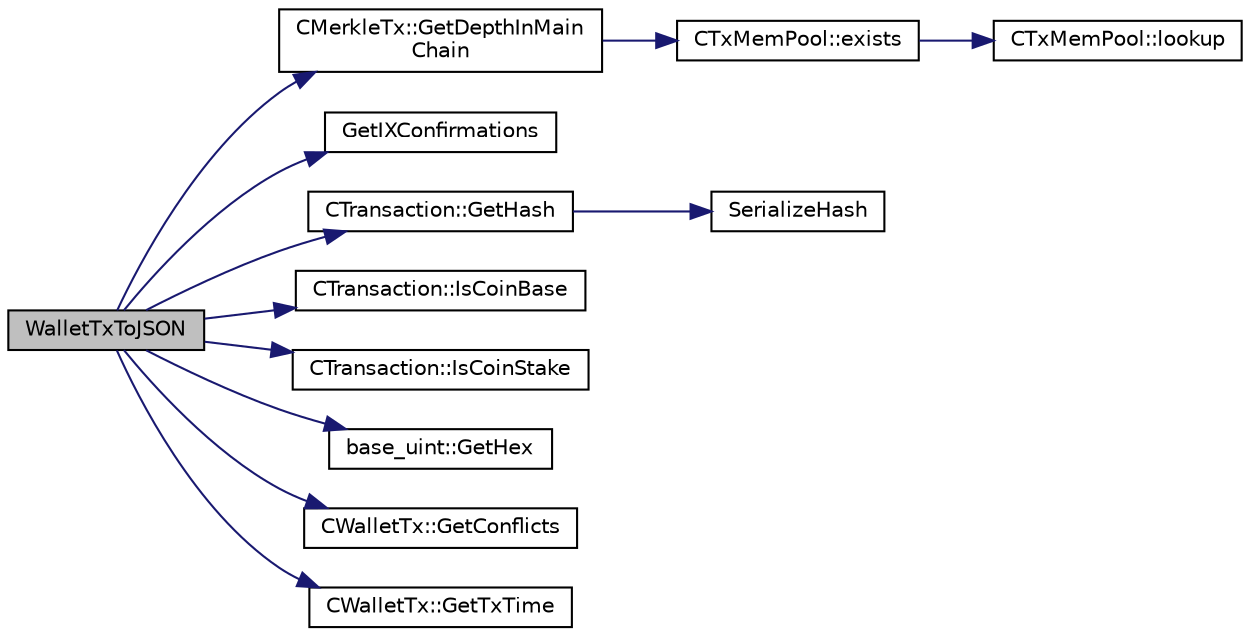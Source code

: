 digraph "WalletTxToJSON"
{
  edge [fontname="Helvetica",fontsize="10",labelfontname="Helvetica",labelfontsize="10"];
  node [fontname="Helvetica",fontsize="10",shape=record];
  rankdir="LR";
  Node1183 [label="WalletTxToJSON",height=0.2,width=0.4,color="black", fillcolor="grey75", style="filled", fontcolor="black"];
  Node1183 -> Node1184 [color="midnightblue",fontsize="10",style="solid",fontname="Helvetica"];
  Node1184 [label="CMerkleTx::GetDepthInMain\lChain",height=0.2,width=0.4,color="black", fillcolor="white", style="filled",URL="$d1/dff/class_c_merkle_tx.html#a887a9f1a0b7fc64b43e42cec76b38ef9"];
  Node1184 -> Node1185 [color="midnightblue",fontsize="10",style="solid",fontname="Helvetica"];
  Node1185 [label="CTxMemPool::exists",height=0.2,width=0.4,color="black", fillcolor="white", style="filled",URL="$db/d98/class_c_tx_mem_pool.html#a8b7a13b5289ab839d4460f41a7da9789"];
  Node1185 -> Node1186 [color="midnightblue",fontsize="10",style="solid",fontname="Helvetica"];
  Node1186 [label="CTxMemPool::lookup",height=0.2,width=0.4,color="black", fillcolor="white", style="filled",URL="$db/d98/class_c_tx_mem_pool.html#ad6d9966cdeb4b6586f7186e709b4e77e"];
  Node1183 -> Node1187 [color="midnightblue",fontsize="10",style="solid",fontname="Helvetica"];
  Node1187 [label="GetIXConfirmations",height=0.2,width=0.4,color="black", fillcolor="white", style="filled",URL="$df/d0a/main_8cpp.html#afb9aef5806c13c7a81fda9854f852155"];
  Node1183 -> Node1188 [color="midnightblue",fontsize="10",style="solid",fontname="Helvetica"];
  Node1188 [label="CTransaction::GetHash",height=0.2,width=0.4,color="black", fillcolor="white", style="filled",URL="$df/d43/class_c_transaction.html#a0b46d80e82ca324e82c2ce3fc1492bfa"];
  Node1188 -> Node1189 [color="midnightblue",fontsize="10",style="solid",fontname="Helvetica"];
  Node1189 [label="SerializeHash",height=0.2,width=0.4,color="black", fillcolor="white", style="filled",URL="$db/dfb/hash_8h.html#a6de694e43f17c62025c6883965b65e63"];
  Node1183 -> Node1190 [color="midnightblue",fontsize="10",style="solid",fontname="Helvetica"];
  Node1190 [label="CTransaction::IsCoinBase",height=0.2,width=0.4,color="black", fillcolor="white", style="filled",URL="$df/d43/class_c_transaction.html#a96256e8ac1bf79ad9c057e48c41132dd"];
  Node1183 -> Node1191 [color="midnightblue",fontsize="10",style="solid",fontname="Helvetica"];
  Node1191 [label="CTransaction::IsCoinStake",height=0.2,width=0.4,color="black", fillcolor="white", style="filled",URL="$df/d43/class_c_transaction.html#ace4278a41a296d40dcf5fb2b9cf007ec"];
  Node1183 -> Node1192 [color="midnightblue",fontsize="10",style="solid",fontname="Helvetica"];
  Node1192 [label="base_uint::GetHex",height=0.2,width=0.4,color="black", fillcolor="white", style="filled",URL="$da/df7/classbase__uint.html#ae5e7b7481de91ebead20eebd5d685441"];
  Node1183 -> Node1193 [color="midnightblue",fontsize="10",style="solid",fontname="Helvetica"];
  Node1193 [label="CWalletTx::GetConflicts",height=0.2,width=0.4,color="black", fillcolor="white", style="filled",URL="$d6/d53/class_c_wallet_tx.html#a127b064ab044a96158117ec8162188a7"];
  Node1183 -> Node1194 [color="midnightblue",fontsize="10",style="solid",fontname="Helvetica"];
  Node1194 [label="CWalletTx::GetTxTime",height=0.2,width=0.4,color="black", fillcolor="white", style="filled",URL="$d6/d53/class_c_wallet_tx.html#ab94368cf0553687d8f1fec5d2aaa1457"];
}
